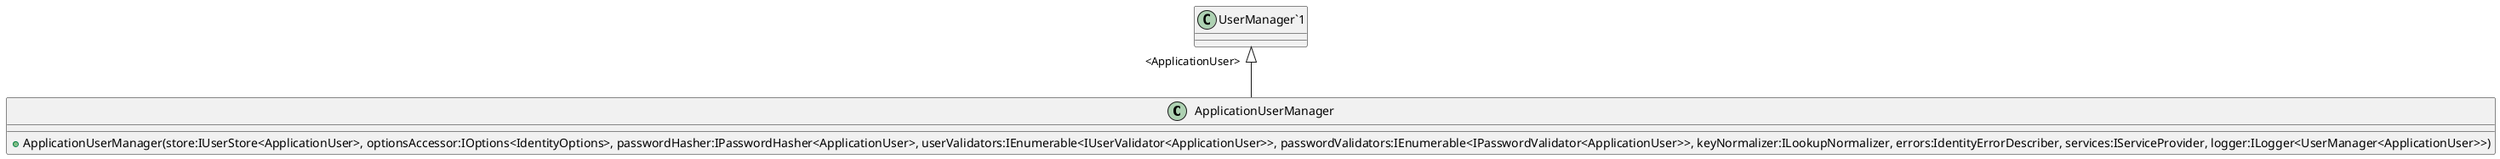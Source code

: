 @startuml
class ApplicationUserManager {
    + ApplicationUserManager(store:IUserStore<ApplicationUser>, optionsAccessor:IOptions<IdentityOptions>, passwordHasher:IPasswordHasher<ApplicationUser>, userValidators:IEnumerable<IUserValidator<ApplicationUser>>, passwordValidators:IEnumerable<IPasswordValidator<ApplicationUser>>, keyNormalizer:ILookupNormalizer, errors:IdentityErrorDescriber, services:IServiceProvider, logger:ILogger<UserManager<ApplicationUser>>)
}
"UserManager`1" "<ApplicationUser>" <|-- ApplicationUserManager
@enduml
